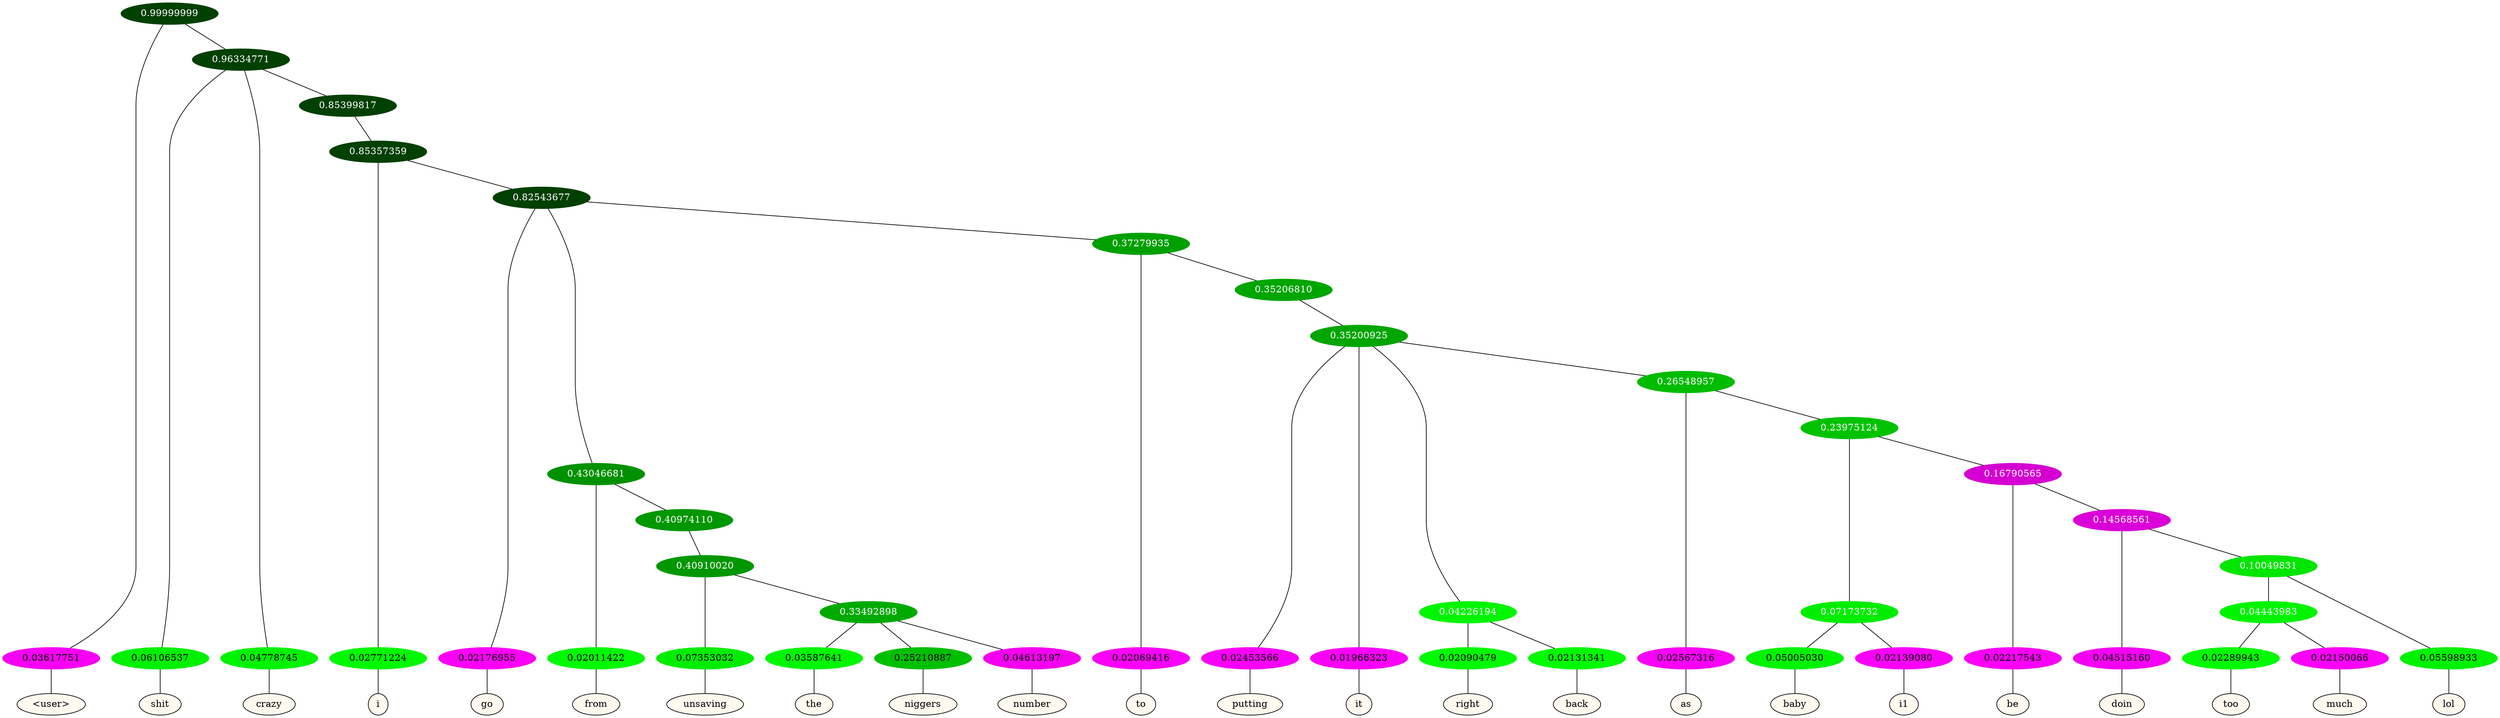 graph {
	node [format=png height=0.15 nodesep=0.001 ordering=out overlap=prism overlap_scaling=0.01 ranksep=0.001 ratio=0.2 style=filled width=0.15]
	{
		rank=same
		a_w_1 [label="\<user\>" color=black fillcolor=floralwhite style="filled,solid"]
		a_w_3 [label=shit color=black fillcolor=floralwhite style="filled,solid"]
		a_w_4 [label=crazy color=black fillcolor=floralwhite style="filled,solid"]
		a_w_7 [label=i color=black fillcolor=floralwhite style="filled,solid"]
		a_w_9 [label=go color=black fillcolor=floralwhite style="filled,solid"]
		a_w_12 [label=from color=black fillcolor=floralwhite style="filled,solid"]
		a_w_18 [label=unsaving color=black fillcolor=floralwhite style="filled,solid"]
		a_w_24 [label=the color=black fillcolor=floralwhite style="filled,solid"]
		a_w_25 [label=niggers color=black fillcolor=floralwhite style="filled,solid"]
		a_w_26 [label=number color=black fillcolor=floralwhite style="filled,solid"]
		a_w_14 [label=to color=black fillcolor=floralwhite style="filled,solid"]
		a_w_20 [label=putting color=black fillcolor=floralwhite style="filled,solid"]
		a_w_21 [label=it color=black fillcolor=floralwhite style="filled,solid"]
		a_w_27 [label=right color=black fillcolor=floralwhite style="filled,solid"]
		a_w_28 [label=back color=black fillcolor=floralwhite style="filled,solid"]
		a_w_29 [label=as color=black fillcolor=floralwhite style="filled,solid"]
		a_w_33 [label=baby color=black fillcolor=floralwhite style="filled,solid"]
		a_w_34 [label=i1 color=black fillcolor=floralwhite style="filled,solid"]
		a_w_35 [label=be color=black fillcolor=floralwhite style="filled,solid"]
		a_w_37 [label=doin color=black fillcolor=floralwhite style="filled,solid"]
		a_w_41 [label=too color=black fillcolor=floralwhite style="filled,solid"]
		a_w_42 [label=much color=black fillcolor=floralwhite style="filled,solid"]
		a_w_40 [label=lol color=black fillcolor=floralwhite style="filled,solid"]
	}
	a_n_1 -- a_w_1
	a_n_3 -- a_w_3
	a_n_4 -- a_w_4
	a_n_7 -- a_w_7
	a_n_9 -- a_w_9
	a_n_12 -- a_w_12
	a_n_18 -- a_w_18
	a_n_24 -- a_w_24
	a_n_25 -- a_w_25
	a_n_26 -- a_w_26
	a_n_14 -- a_w_14
	a_n_20 -- a_w_20
	a_n_21 -- a_w_21
	a_n_27 -- a_w_27
	a_n_28 -- a_w_28
	a_n_29 -- a_w_29
	a_n_33 -- a_w_33
	a_n_34 -- a_w_34
	a_n_35 -- a_w_35
	a_n_37 -- a_w_37
	a_n_41 -- a_w_41
	a_n_42 -- a_w_42
	a_n_40 -- a_w_40
	{
		rank=same
		a_n_1 [label=0.03617751 color="0.835 1.000 0.964" fontcolor=black]
		a_n_3 [label=0.06106537 color="0.334 1.000 0.939" fontcolor=black]
		a_n_4 [label=0.04778745 color="0.334 1.000 0.952" fontcolor=black]
		a_n_7 [label=0.02771224 color="0.334 1.000 0.972" fontcolor=black]
		a_n_9 [label=0.02176955 color="0.835 1.000 0.978" fontcolor=black]
		a_n_12 [label=0.02011422 color="0.334 1.000 0.980" fontcolor=black]
		a_n_18 [label=0.07353032 color="0.334 1.000 0.926" fontcolor=black]
		a_n_24 [label=0.03587641 color="0.334 1.000 0.964" fontcolor=black]
		a_n_25 [label=0.25210887 color="0.334 1.000 0.748" fontcolor=black]
		a_n_26 [label=0.04613197 color="0.835 1.000 0.954" fontcolor=black]
		a_n_14 [label=0.02069416 color="0.835 1.000 0.979" fontcolor=black]
		a_n_20 [label=0.02453566 color="0.835 1.000 0.975" fontcolor=black]
		a_n_21 [label=0.01966323 color="0.835 1.000 0.980" fontcolor=black]
		a_n_27 [label=0.02090479 color="0.334 1.000 0.979" fontcolor=black]
		a_n_28 [label=0.02131341 color="0.334 1.000 0.979" fontcolor=black]
		a_n_29 [label=0.02567316 color="0.835 1.000 0.974" fontcolor=black]
		a_n_33 [label=0.05005030 color="0.334 1.000 0.950" fontcolor=black]
		a_n_34 [label=0.02139080 color="0.835 1.000 0.979" fontcolor=black]
		a_n_35 [label=0.02217543 color="0.835 1.000 0.978" fontcolor=black]
		a_n_37 [label=0.04515160 color="0.835 1.000 0.955" fontcolor=black]
		a_n_41 [label=0.02289943 color="0.334 1.000 0.977" fontcolor=black]
		a_n_42 [label=0.02150066 color="0.835 1.000 0.978" fontcolor=black]
		a_n_40 [label=0.05598933 color="0.334 1.000 0.944" fontcolor=black]
	}
	a_n_0 [label=0.99999999 color="0.334 1.000 0.250" fontcolor=grey99]
	a_n_0 -- a_n_1
	a_n_2 [label=0.96334771 color="0.334 1.000 0.250" fontcolor=grey99]
	a_n_0 -- a_n_2
	a_n_2 -- a_n_3
	a_n_2 -- a_n_4
	a_n_5 [label=0.85399817 color="0.334 1.000 0.250" fontcolor=grey99]
	a_n_2 -- a_n_5
	a_n_6 [label=0.85357359 color="0.334 1.000 0.250" fontcolor=grey99]
	a_n_5 -- a_n_6
	a_n_6 -- a_n_7
	a_n_8 [label=0.82543677 color="0.334 1.000 0.250" fontcolor=grey99]
	a_n_6 -- a_n_8
	a_n_8 -- a_n_9
	a_n_10 [label=0.43046681 color="0.334 1.000 0.570" fontcolor=grey99]
	a_n_8 -- a_n_10
	a_n_11 [label=0.37279935 color="0.334 1.000 0.627" fontcolor=grey99]
	a_n_8 -- a_n_11
	a_n_10 -- a_n_12
	a_n_13 [label=0.40974110 color="0.334 1.000 0.590" fontcolor=grey99]
	a_n_10 -- a_n_13
	a_n_11 -- a_n_14
	a_n_15 [label=0.35206810 color="0.334 1.000 0.648" fontcolor=grey99]
	a_n_11 -- a_n_15
	a_n_16 [label=0.40910020 color="0.334 1.000 0.591" fontcolor=grey99]
	a_n_13 -- a_n_16
	a_n_17 [label=0.35200925 color="0.334 1.000 0.648" fontcolor=grey99]
	a_n_15 -- a_n_17
	a_n_16 -- a_n_18
	a_n_19 [label=0.33492898 color="0.334 1.000 0.665" fontcolor=grey99]
	a_n_16 -- a_n_19
	a_n_17 -- a_n_20
	a_n_17 -- a_n_21
	a_n_22 [label=0.04226194 color="0.334 1.000 0.958" fontcolor=grey99]
	a_n_17 -- a_n_22
	a_n_23 [label=0.26548957 color="0.334 1.000 0.735" fontcolor=grey99]
	a_n_17 -- a_n_23
	a_n_19 -- a_n_24
	a_n_19 -- a_n_25
	a_n_19 -- a_n_26
	a_n_22 -- a_n_27
	a_n_22 -- a_n_28
	a_n_23 -- a_n_29
	a_n_30 [label=0.23975124 color="0.334 1.000 0.760" fontcolor=grey99]
	a_n_23 -- a_n_30
	a_n_31 [label=0.07173732 color="0.334 1.000 0.928" fontcolor=grey99]
	a_n_30 -- a_n_31
	a_n_32 [label=0.16790565 color="0.835 1.000 0.832" fontcolor=grey99]
	a_n_30 -- a_n_32
	a_n_31 -- a_n_33
	a_n_31 -- a_n_34
	a_n_32 -- a_n_35
	a_n_36 [label=0.14568561 color="0.835 1.000 0.854" fontcolor=grey99]
	a_n_32 -- a_n_36
	a_n_36 -- a_n_37
	a_n_38 [label=0.10049831 color="0.334 1.000 0.900" fontcolor=grey99]
	a_n_36 -- a_n_38
	a_n_39 [label=0.04443983 color="0.334 1.000 0.956" fontcolor=grey99]
	a_n_38 -- a_n_39
	a_n_38 -- a_n_40
	a_n_39 -- a_n_41
	a_n_39 -- a_n_42
}
